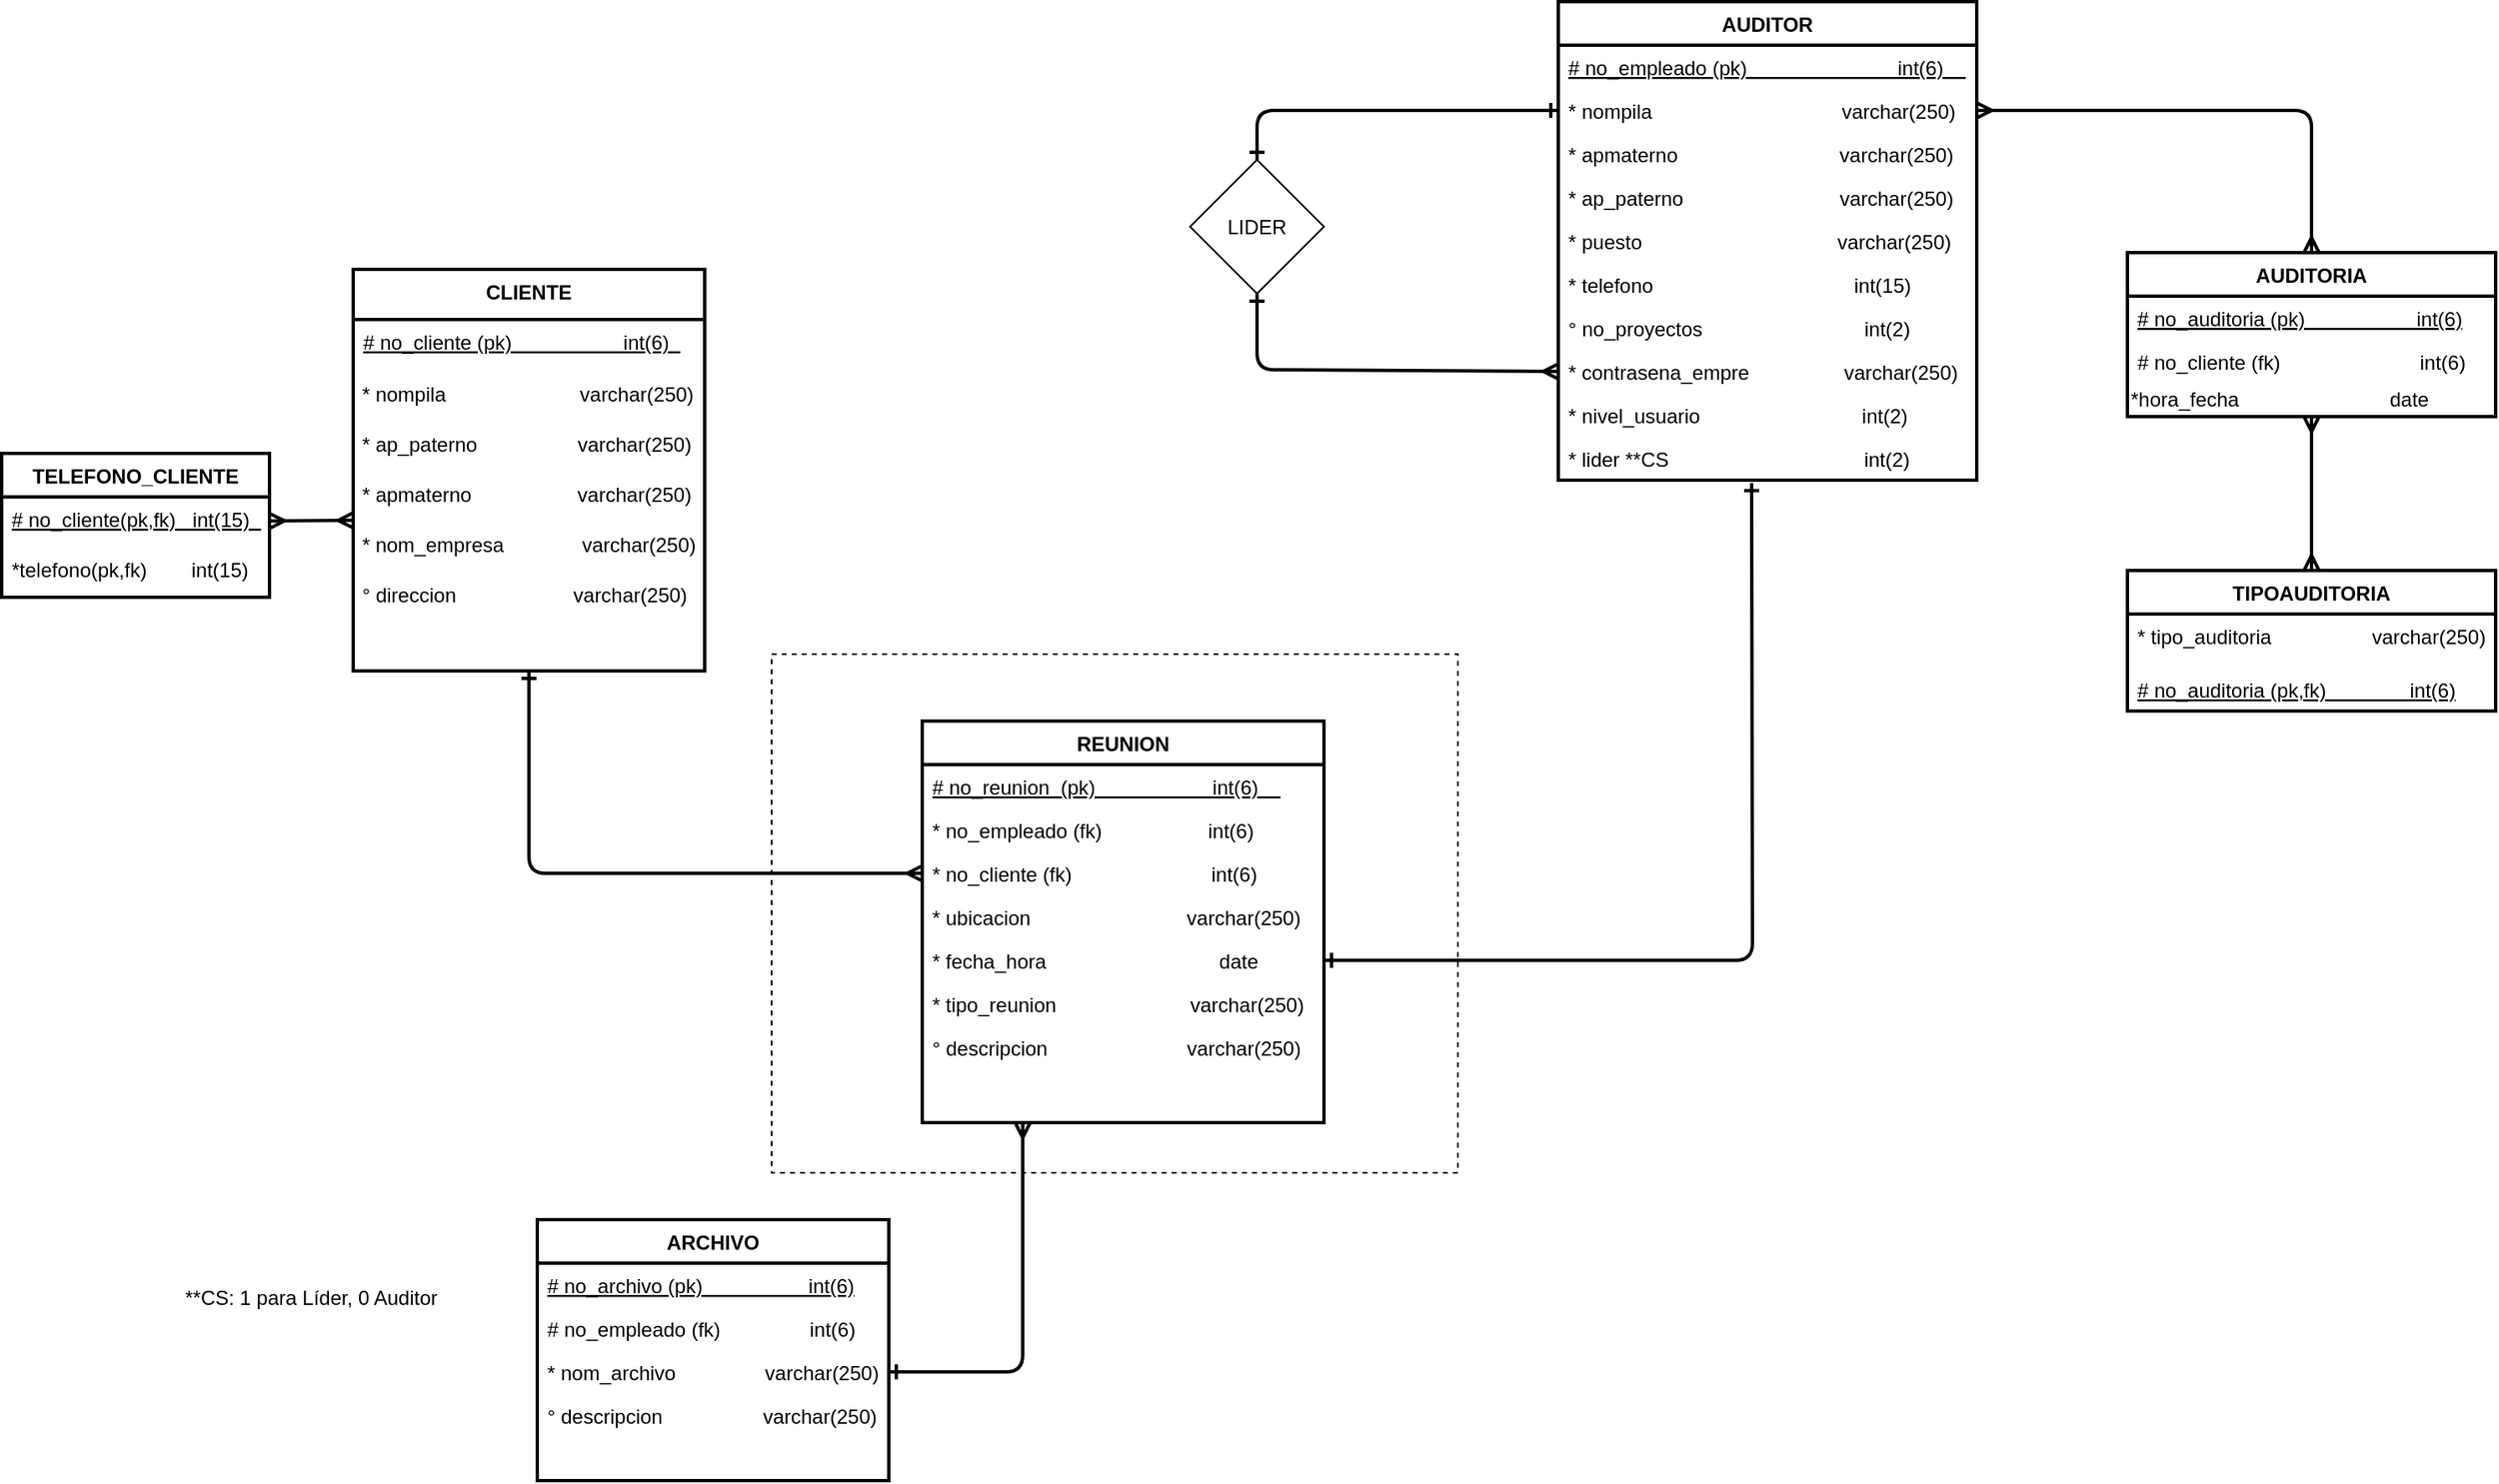 <mxfile version="14.2.9" type="github">
  <diagram id="C5RBs43oDa-KdzZeNtuy" name="Page-1">
    <mxGraphModel dx="2401" dy="1773" grid="1" gridSize="10" guides="1" tooltips="1" connect="1" arrows="1" fold="1" page="1" pageScale="1" pageWidth="827" pageHeight="1169" math="0" shadow="0">
      <root>
        <mxCell id="WIyWlLk6GJQsqaUBKTNV-0" />
        <mxCell id="WIyWlLk6GJQsqaUBKTNV-1" parent="WIyWlLk6GJQsqaUBKTNV-0" />
        <mxCell id="gr3oe_lrxex0TwQ4C50Z-101" value="" style="rounded=0;whiteSpace=wrap;html=1;dashed=1;" vertex="1" parent="WIyWlLk6GJQsqaUBKTNV-1">
          <mxGeometry x="440" y="190" width="410" height="310" as="geometry" />
        </mxCell>
        <mxCell id="gr3oe_lrxex0TwQ4C50Z-0" value="CLIENTE" style="swimlane;fontStyle=1;align=center;verticalAlign=top;childLayout=stackLayout;horizontal=1;startSize=30;horizontalStack=0;resizeParent=1;resizeLast=0;collapsible=1;marginBottom=0;rounded=0;shadow=0;strokeWidth=2;" vertex="1" parent="WIyWlLk6GJQsqaUBKTNV-1">
          <mxGeometry x="190" y="-40" width="210" height="240" as="geometry">
            <mxRectangle x="230" y="140" width="160" height="26" as="alternateBounds" />
          </mxGeometry>
        </mxCell>
        <mxCell id="gr3oe_lrxex0TwQ4C50Z-1" value="# no_cliente (pk)                    int(6)   " style="text;align=left;verticalAlign=top;spacingLeft=4;spacingRight=4;overflow=hidden;rotatable=0;points=[[0,0.5],[1,0.5]];portConstraint=eastwest;fontStyle=4" vertex="1" parent="gr3oe_lrxex0TwQ4C50Z-0">
          <mxGeometry y="30" width="210" height="30" as="geometry" />
        </mxCell>
        <mxCell id="gr3oe_lrxex0TwQ4C50Z-2" value="&amp;nbsp;* nompila&amp;nbsp; &amp;nbsp; &amp;nbsp; &amp;nbsp; &amp;nbsp; &amp;nbsp; &amp;nbsp; &amp;nbsp; &amp;nbsp; &amp;nbsp; &amp;nbsp; &amp;nbsp;&amp;nbsp;&lt;span&gt;varchar(250)&lt;/span&gt;" style="text;html=1;strokeColor=none;fillColor=none;align=left;verticalAlign=middle;whiteSpace=wrap;rounded=0;" vertex="1" parent="gr3oe_lrxex0TwQ4C50Z-0">
          <mxGeometry y="60" width="210" height="30" as="geometry" />
        </mxCell>
        <mxCell id="gr3oe_lrxex0TwQ4C50Z-3" value="&amp;nbsp;* ap_paterno&amp;nbsp; &amp;nbsp; &amp;nbsp; &amp;nbsp; &amp;nbsp; &amp;nbsp; &amp;nbsp; &amp;nbsp; &amp;nbsp;&amp;nbsp;&lt;span&gt;varchar(250)&lt;/span&gt;" style="text;html=1;strokeColor=none;fillColor=none;align=left;verticalAlign=middle;whiteSpace=wrap;rounded=0;" vertex="1" parent="gr3oe_lrxex0TwQ4C50Z-0">
          <mxGeometry y="90" width="210" height="30" as="geometry" />
        </mxCell>
        <mxCell id="gr3oe_lrxex0TwQ4C50Z-4" value="&amp;nbsp;* apmaterno&amp;nbsp; &amp;nbsp; &amp;nbsp; &amp;nbsp; &amp;nbsp; &amp;nbsp; &amp;nbsp; &amp;nbsp; &amp;nbsp; &amp;nbsp;varchar(250)" style="text;html=1;strokeColor=none;fillColor=none;align=left;verticalAlign=middle;whiteSpace=wrap;rounded=0;" vertex="1" parent="gr3oe_lrxex0TwQ4C50Z-0">
          <mxGeometry y="120" width="210" height="30" as="geometry" />
        </mxCell>
        <mxCell id="gr3oe_lrxex0TwQ4C50Z-5" value="&lt;div align=&quot;left&quot;&gt;&amp;nbsp;* nom_empresa&amp;nbsp; &amp;nbsp; &amp;nbsp; &amp;nbsp; &amp;nbsp; &amp;nbsp; &amp;nbsp; varchar(250)&lt;/div&gt;" style="text;html=1;strokeColor=none;fillColor=none;align=left;verticalAlign=middle;whiteSpace=wrap;rounded=0;" vertex="1" parent="gr3oe_lrxex0TwQ4C50Z-0">
          <mxGeometry y="150" width="210" height="30" as="geometry" />
        </mxCell>
        <mxCell id="gr3oe_lrxex0TwQ4C50Z-6" value="&amp;nbsp;° direccion&amp;nbsp; &amp;nbsp; &amp;nbsp; &amp;nbsp; &amp;nbsp; &amp;nbsp; &amp;nbsp; &amp;nbsp; &amp;nbsp; &amp;nbsp; &amp;nbsp;&lt;span&gt;varchar(250)&lt;/span&gt;" style="text;html=1;strokeColor=none;fillColor=none;align=left;verticalAlign=middle;whiteSpace=wrap;rounded=0;" vertex="1" parent="gr3oe_lrxex0TwQ4C50Z-0">
          <mxGeometry y="180" width="210" height="30" as="geometry" />
        </mxCell>
        <mxCell id="gr3oe_lrxex0TwQ4C50Z-7" value="ARCHIVO" style="swimlane;fontStyle=1;align=center;verticalAlign=top;childLayout=stackLayout;horizontal=1;startSize=26;horizontalStack=0;resizeParent=1;resizeLast=0;collapsible=1;marginBottom=0;rounded=0;shadow=0;strokeWidth=2;" vertex="1" parent="WIyWlLk6GJQsqaUBKTNV-1">
          <mxGeometry x="300" y="528" width="210" height="156" as="geometry">
            <mxRectangle x="130" y="380" width="160" height="26" as="alternateBounds" />
          </mxGeometry>
        </mxCell>
        <mxCell id="gr3oe_lrxex0TwQ4C50Z-8" value="# no_archivo (pk)                   int(6)" style="text;align=left;verticalAlign=top;spacingLeft=4;spacingRight=4;overflow=hidden;rotatable=0;points=[[0,0.5],[1,0.5]];portConstraint=eastwest;fontStyle=4" vertex="1" parent="gr3oe_lrxex0TwQ4C50Z-7">
          <mxGeometry y="26" width="210" height="26" as="geometry" />
        </mxCell>
        <mxCell id="gr3oe_lrxex0TwQ4C50Z-9" value="# no_empleado (fk)                int(6)" style="text;align=left;verticalAlign=top;spacingLeft=4;spacingRight=4;overflow=hidden;rotatable=0;points=[[0,0.5],[1,0.5]];portConstraint=eastwest;fontStyle=0" vertex="1" parent="gr3oe_lrxex0TwQ4C50Z-7">
          <mxGeometry y="52" width="210" height="26" as="geometry" />
        </mxCell>
        <mxCell id="gr3oe_lrxex0TwQ4C50Z-10" value="* nom_archivo                varchar(250)" style="text;align=left;verticalAlign=top;spacingLeft=4;spacingRight=4;overflow=hidden;rotatable=0;points=[[0,0.5],[1,0.5]];portConstraint=eastwest;rounded=0;shadow=0;html=0;" vertex="1" parent="gr3oe_lrxex0TwQ4C50Z-7">
          <mxGeometry y="78" width="210" height="26" as="geometry" />
        </mxCell>
        <mxCell id="gr3oe_lrxex0TwQ4C50Z-11" value="° descripcion                  varchar(250)" style="text;align=left;verticalAlign=top;spacingLeft=4;spacingRight=4;overflow=hidden;rotatable=0;points=[[0,0.5],[1,0.5]];portConstraint=eastwest;" vertex="1" parent="gr3oe_lrxex0TwQ4C50Z-7">
          <mxGeometry y="104" width="210" height="26" as="geometry" />
        </mxCell>
        <mxCell id="gr3oe_lrxex0TwQ4C50Z-12" value="AUDITORIA" style="swimlane;fontStyle=1;align=center;verticalAlign=top;childLayout=stackLayout;horizontal=1;startSize=26;horizontalStack=0;resizeParent=1;resizeLast=0;collapsible=1;marginBottom=0;rounded=0;shadow=0;strokeWidth=2;" vertex="1" parent="WIyWlLk6GJQsqaUBKTNV-1">
          <mxGeometry x="1250" y="-50" width="220" height="98" as="geometry">
            <mxRectangle x="340" y="380" width="170" height="26" as="alternateBounds" />
          </mxGeometry>
        </mxCell>
        <mxCell id="gr3oe_lrxex0TwQ4C50Z-13" value="# no_auditoria (pk)                    int(6)" style="text;align=left;verticalAlign=top;spacingLeft=4;spacingRight=4;overflow=hidden;rotatable=0;points=[[0,0.5],[1,0.5]];portConstraint=eastwest;fontStyle=4" vertex="1" parent="gr3oe_lrxex0TwQ4C50Z-12">
          <mxGeometry y="26" width="220" height="26" as="geometry" />
        </mxCell>
        <mxCell id="gr3oe_lrxex0TwQ4C50Z-14" value="# no_cliente (fk)                         int(6)" style="text;align=left;verticalAlign=top;spacingLeft=4;spacingRight=4;overflow=hidden;rotatable=0;points=[[0,0.5],[1,0.5]];portConstraint=eastwest;fontStyle=0" vertex="1" parent="gr3oe_lrxex0TwQ4C50Z-12">
          <mxGeometry y="52" width="220" height="26" as="geometry" />
        </mxCell>
        <mxCell id="gr3oe_lrxex0TwQ4C50Z-103" value="*hora_fecha&amp;nbsp;&amp;nbsp;&amp;nbsp;&amp;nbsp;&amp;nbsp;&amp;nbsp;&amp;nbsp;&amp;nbsp;&amp;nbsp;&amp;nbsp;&amp;nbsp; &amp;nbsp; &amp;nbsp; &amp;nbsp; &amp;nbsp; &amp;nbsp; &amp;nbsp; &amp;nbsp;&amp;nbsp; date" style="text;html=1;strokeColor=none;fillColor=none;align=left;verticalAlign=middle;whiteSpace=wrap;rounded=0;dashed=1;" vertex="1" parent="gr3oe_lrxex0TwQ4C50Z-12">
          <mxGeometry y="78" width="220" height="20" as="geometry" />
        </mxCell>
        <mxCell id="gr3oe_lrxex0TwQ4C50Z-15" value="AUDITOR" style="swimlane;fontStyle=1;align=center;verticalAlign=top;childLayout=stackLayout;horizontal=1;startSize=26;horizontalStack=0;resizeParent=1;resizeLast=0;collapsible=1;marginBottom=0;rounded=0;shadow=0;strokeWidth=2;" vertex="1" parent="WIyWlLk6GJQsqaUBKTNV-1">
          <mxGeometry x="910" y="-200" width="250" height="286" as="geometry">
            <mxRectangle x="550" y="140" width="160" height="26" as="alternateBounds" />
          </mxGeometry>
        </mxCell>
        <mxCell id="gr3oe_lrxex0TwQ4C50Z-16" value="# no_empleado (pk)                           int(6)    " style="text;align=left;verticalAlign=top;spacingLeft=4;spacingRight=4;overflow=hidden;rotatable=0;points=[[0,0.5],[1,0.5]];portConstraint=eastwest;fontStyle=4;labelBackgroundColor=#ffffff;" vertex="1" parent="gr3oe_lrxex0TwQ4C50Z-15">
          <mxGeometry y="26" width="250" height="26" as="geometry" />
        </mxCell>
        <mxCell id="gr3oe_lrxex0TwQ4C50Z-17" value="* nompila                                  varchar(250)" style="text;align=left;verticalAlign=top;spacingLeft=4;spacingRight=4;overflow=hidden;rotatable=0;points=[[0,0.5],[1,0.5]];portConstraint=eastwest;rounded=0;shadow=0;html=0;" vertex="1" parent="gr3oe_lrxex0TwQ4C50Z-15">
          <mxGeometry y="52" width="250" height="26" as="geometry" />
        </mxCell>
        <mxCell id="gr3oe_lrxex0TwQ4C50Z-18" value="* apmaterno                             varchar(250)" style="text;align=left;verticalAlign=top;spacingLeft=4;spacingRight=4;overflow=hidden;rotatable=0;points=[[0,0.5],[1,0.5]];portConstraint=eastwest;rounded=0;shadow=0;html=0;" vertex="1" parent="gr3oe_lrxex0TwQ4C50Z-15">
          <mxGeometry y="78" width="250" height="26" as="geometry" />
        </mxCell>
        <mxCell id="gr3oe_lrxex0TwQ4C50Z-19" value="* ap_paterno                            varchar(250)&#xa; " style="text;align=left;verticalAlign=top;spacingLeft=4;spacingRight=4;overflow=hidden;rotatable=0;points=[[0,0.5],[1,0.5]];portConstraint=eastwest;rounded=0;shadow=0;html=0;" vertex="1" parent="gr3oe_lrxex0TwQ4C50Z-15">
          <mxGeometry y="104" width="250" height="26" as="geometry" />
        </mxCell>
        <mxCell id="gr3oe_lrxex0TwQ4C50Z-20" value="* puesto                                   varchar(250)" style="text;align=left;verticalAlign=top;spacingLeft=4;spacingRight=4;overflow=hidden;rotatable=0;points=[[0,0.5],[1,0.5]];portConstraint=eastwest;rounded=0;shadow=0;html=0;" vertex="1" parent="gr3oe_lrxex0TwQ4C50Z-15">
          <mxGeometry y="130" width="250" height="26" as="geometry" />
        </mxCell>
        <mxCell id="gr3oe_lrxex0TwQ4C50Z-21" value="* telefono                                    int(15)" style="text;align=left;verticalAlign=top;spacingLeft=4;spacingRight=4;overflow=hidden;rotatable=0;points=[[0,0.5],[1,0.5]];portConstraint=eastwest;rounded=0;shadow=0;html=0;" vertex="1" parent="gr3oe_lrxex0TwQ4C50Z-15">
          <mxGeometry y="156" width="250" height="26" as="geometry" />
        </mxCell>
        <mxCell id="gr3oe_lrxex0TwQ4C50Z-22" value="° no_proyectos                             int(2)  " style="text;align=left;verticalAlign=top;spacingLeft=4;spacingRight=4;overflow=hidden;rotatable=0;points=[[0,0.5],[1,0.5]];portConstraint=eastwest;rounded=0;shadow=0;html=0;" vertex="1" parent="gr3oe_lrxex0TwQ4C50Z-15">
          <mxGeometry y="182" width="250" height="26" as="geometry" />
        </mxCell>
        <mxCell id="gr3oe_lrxex0TwQ4C50Z-23" value="* contrasena_empre                 varchar(250)" style="text;align=left;verticalAlign=top;spacingLeft=4;spacingRight=4;overflow=hidden;rotatable=0;points=[[0,0.5],[1,0.5]];portConstraint=eastwest;rounded=0;shadow=0;html=0;" vertex="1" parent="gr3oe_lrxex0TwQ4C50Z-15">
          <mxGeometry y="208" width="250" height="26" as="geometry" />
        </mxCell>
        <mxCell id="gr3oe_lrxex0TwQ4C50Z-24" value="* nivel_usuario                             int(2)" style="text;align=left;verticalAlign=top;spacingLeft=4;spacingRight=4;overflow=hidden;rotatable=0;points=[[0,0.5],[1,0.5]];portConstraint=eastwest;rounded=0;shadow=0;html=0;" vertex="1" parent="gr3oe_lrxex0TwQ4C50Z-15">
          <mxGeometry y="234" width="250" height="26" as="geometry" />
        </mxCell>
        <mxCell id="gr3oe_lrxex0TwQ4C50Z-25" value="* lider **CS                                   int(2)" style="text;align=left;verticalAlign=top;spacingLeft=4;spacingRight=4;overflow=hidden;rotatable=0;points=[[0,0.5],[1,0.5]];portConstraint=eastwest;rounded=0;shadow=0;html=0;" vertex="1" parent="gr3oe_lrxex0TwQ4C50Z-15">
          <mxGeometry y="260" width="250" height="26" as="geometry" />
        </mxCell>
        <mxCell id="gr3oe_lrxex0TwQ4C50Z-26" value="REUNION" style="swimlane;fontStyle=1;align=center;verticalAlign=top;childLayout=stackLayout;horizontal=1;startSize=26;horizontalStack=0;resizeParent=1;resizeLast=0;collapsible=1;marginBottom=0;rounded=0;shadow=0;strokeWidth=2;" vertex="1" parent="WIyWlLk6GJQsqaUBKTNV-1">
          <mxGeometry x="530" y="230" width="240" height="240" as="geometry">
            <mxRectangle x="550" y="140" width="160" height="26" as="alternateBounds" />
          </mxGeometry>
        </mxCell>
        <mxCell id="gr3oe_lrxex0TwQ4C50Z-27" value="# no_reunion  (pk)                     int(6)    " style="text;align=left;verticalAlign=top;spacingLeft=4;spacingRight=4;overflow=hidden;rotatable=0;points=[[0,0.5],[1,0.5]];portConstraint=eastwest;fontStyle=4;labelBackgroundColor=#ffffff;" vertex="1" parent="gr3oe_lrxex0TwQ4C50Z-26">
          <mxGeometry y="26" width="240" height="26" as="geometry" />
        </mxCell>
        <mxCell id="gr3oe_lrxex0TwQ4C50Z-28" value="* no_empleado (fk)                   int(6)" style="text;align=left;verticalAlign=top;spacingLeft=4;spacingRight=4;overflow=hidden;rotatable=0;points=[[0,0.5],[1,0.5]];portConstraint=eastwest;rounded=0;shadow=0;html=0;" vertex="1" parent="gr3oe_lrxex0TwQ4C50Z-26">
          <mxGeometry y="52" width="240" height="26" as="geometry" />
        </mxCell>
        <mxCell id="gr3oe_lrxex0TwQ4C50Z-29" value="* no_cliente (fk)                         int(6)" style="text;align=left;verticalAlign=top;spacingLeft=4;spacingRight=4;overflow=hidden;rotatable=0;points=[[0,0.5],[1,0.5]];portConstraint=eastwest;rounded=0;shadow=0;html=0;" vertex="1" parent="gr3oe_lrxex0TwQ4C50Z-26">
          <mxGeometry y="78" width="240" height="26" as="geometry" />
        </mxCell>
        <mxCell id="gr3oe_lrxex0TwQ4C50Z-30" value="* ubicacion                            varchar(250)&#xa; " style="text;align=left;verticalAlign=top;spacingLeft=4;spacingRight=4;overflow=hidden;rotatable=0;points=[[0,0.5],[1,0.5]];portConstraint=eastwest;rounded=0;shadow=0;html=0;" vertex="1" parent="gr3oe_lrxex0TwQ4C50Z-26">
          <mxGeometry y="104" width="240" height="26" as="geometry" />
        </mxCell>
        <mxCell id="gr3oe_lrxex0TwQ4C50Z-31" value="* fecha_hora                               date" style="text;align=left;verticalAlign=top;spacingLeft=4;spacingRight=4;overflow=hidden;rotatable=0;points=[[0,0.5],[1,0.5]];portConstraint=eastwest;rounded=0;shadow=0;html=0;" vertex="1" parent="gr3oe_lrxex0TwQ4C50Z-26">
          <mxGeometry y="130" width="240" height="26" as="geometry" />
        </mxCell>
        <mxCell id="gr3oe_lrxex0TwQ4C50Z-32" value="* tipo_reunion                        varchar(250)" style="text;align=left;verticalAlign=top;spacingLeft=4;spacingRight=4;overflow=hidden;rotatable=0;points=[[0,0.5],[1,0.5]];portConstraint=eastwest;rounded=0;shadow=0;html=0;" vertex="1" parent="gr3oe_lrxex0TwQ4C50Z-26">
          <mxGeometry y="156" width="240" height="26" as="geometry" />
        </mxCell>
        <mxCell id="gr3oe_lrxex0TwQ4C50Z-33" value="° descripcion                         varchar(250)" style="text;align=left;verticalAlign=top;spacingLeft=4;spacingRight=4;overflow=hidden;rotatable=0;points=[[0,0.5],[1,0.5]];portConstraint=eastwest;rounded=0;shadow=0;html=0;" vertex="1" parent="gr3oe_lrxex0TwQ4C50Z-26">
          <mxGeometry y="182" width="240" height="26" as="geometry" />
        </mxCell>
        <mxCell id="gr3oe_lrxex0TwQ4C50Z-34" value="" style="endArrow=ERmany;startArrow=ERone;html=1;entryX=0;entryY=0.5;entryDx=0;entryDy=0;startFill=0;endFill=0;strokeWidth=2;exitX=0.5;exitY=1;exitDx=0;exitDy=0;" edge="1" parent="WIyWlLk6GJQsqaUBKTNV-1" source="gr3oe_lrxex0TwQ4C50Z-0" target="gr3oe_lrxex0TwQ4C50Z-29">
          <mxGeometry width="50" height="50" relative="1" as="geometry">
            <mxPoint x="290" y="280" as="sourcePoint" />
            <mxPoint x="360" y="290" as="targetPoint" />
            <Array as="points">
              <mxPoint x="295" y="321" />
            </Array>
          </mxGeometry>
        </mxCell>
        <mxCell id="gr3oe_lrxex0TwQ4C50Z-35" value="" style="endArrow=ERone;startArrow=ERone;html=1;startFill=0;endFill=0;strokeWidth=2;entryX=0.462;entryY=1.066;entryDx=0;entryDy=0;entryPerimeter=0;exitX=1;exitY=0.5;exitDx=0;exitDy=0;" edge="1" parent="WIyWlLk6GJQsqaUBKTNV-1" target="gr3oe_lrxex0TwQ4C50Z-25" source="gr3oe_lrxex0TwQ4C50Z-31">
          <mxGeometry width="50" height="50" relative="1" as="geometry">
            <mxPoint x="654" y="366" as="sourcePoint" />
            <mxPoint x="887" y="366" as="targetPoint" />
            <Array as="points">
              <mxPoint x="1026" y="373" />
            </Array>
          </mxGeometry>
        </mxCell>
        <mxCell id="gr3oe_lrxex0TwQ4C50Z-36" value="" style="endArrow=ERmany;startArrow=ERone;html=1;startFill=0;endFill=0;strokeWidth=2;exitX=1;exitY=0.5;exitDx=0;exitDy=0;entryX=0.25;entryY=1;entryDx=0;entryDy=0;" edge="1" parent="WIyWlLk6GJQsqaUBKTNV-1" source="gr3oe_lrxex0TwQ4C50Z-10" target="gr3oe_lrxex0TwQ4C50Z-26">
          <mxGeometry width="50" height="50" relative="1" as="geometry">
            <mxPoint x="390" y="572" as="sourcePoint" />
            <mxPoint x="548.619" y="500" as="targetPoint" />
            <Array as="points">
              <mxPoint x="590" y="619" />
            </Array>
          </mxGeometry>
        </mxCell>
        <mxCell id="gr3oe_lrxex0TwQ4C50Z-37" value="" style="endArrow=ERmany;startArrow=ERmany;html=1;startFill=0;endFill=0;strokeWidth=2;exitX=0.5;exitY=0;exitDx=0;exitDy=0;entryX=1;entryY=0.5;entryDx=0;entryDy=0;" edge="1" parent="WIyWlLk6GJQsqaUBKTNV-1" source="gr3oe_lrxex0TwQ4C50Z-12" target="gr3oe_lrxex0TwQ4C50Z-17">
          <mxGeometry width="50" height="50" relative="1" as="geometry">
            <mxPoint x="390" y="581" as="sourcePoint" />
            <mxPoint x="820" y="60" as="targetPoint" />
            <Array as="points">
              <mxPoint x="1360" y="-135" />
            </Array>
          </mxGeometry>
        </mxCell>
        <mxCell id="gr3oe_lrxex0TwQ4C50Z-38" value="TIPOAUDITORIA" style="swimlane;fontStyle=1;align=center;verticalAlign=top;childLayout=stackLayout;horizontal=1;startSize=26;horizontalStack=0;resizeParent=1;resizeLast=0;collapsible=1;marginBottom=0;rounded=0;shadow=0;strokeWidth=2;" vertex="1" parent="WIyWlLk6GJQsqaUBKTNV-1">
          <mxGeometry x="1250" y="140" width="220" height="84" as="geometry">
            <mxRectangle x="340" y="380" width="170" height="26" as="alternateBounds" />
          </mxGeometry>
        </mxCell>
        <mxCell id="gr3oe_lrxex0TwQ4C50Z-40" value="* tipo_auditoria                  varchar(250)" style="text;align=left;verticalAlign=top;spacingLeft=4;spacingRight=4;overflow=hidden;rotatable=0;points=[[0,0.5],[1,0.5]];portConstraint=eastwest;" vertex="1" parent="gr3oe_lrxex0TwQ4C50Z-38">
          <mxGeometry y="26" width="220" height="32" as="geometry" />
        </mxCell>
        <mxCell id="gr3oe_lrxex0TwQ4C50Z-39" value="# no_auditoria (pk,fk)               int(6)" style="text;align=left;verticalAlign=top;spacingLeft=4;spacingRight=4;overflow=hidden;rotatable=0;points=[[0,0.5],[1,0.5]];portConstraint=eastwest;fontStyle=4" vertex="1" parent="gr3oe_lrxex0TwQ4C50Z-38">
          <mxGeometry y="58" width="220" height="26" as="geometry" />
        </mxCell>
        <mxCell id="gr3oe_lrxex0TwQ4C50Z-41" value="TELEFONO_CLIENTE" style="swimlane;fontStyle=1;childLayout=stackLayout;horizontal=1;startSize=26;horizontalStack=0;resizeParent=1;resizeParentMax=0;resizeLast=0;collapsible=1;marginBottom=0;align=center;fontSize=12;strokeWidth=2;" vertex="1" parent="WIyWlLk6GJQsqaUBKTNV-1">
          <mxGeometry x="-20" y="70" width="160" height="86" as="geometry" />
        </mxCell>
        <mxCell id="gr3oe_lrxex0TwQ4C50Z-42" value="# no_cliente(pk,fk)   int(15)     " style="text;strokeColor=none;fillColor=none;spacingLeft=4;spacingRight=4;overflow=hidden;rotatable=0;points=[[0,0.5],[1,0.5]];portConstraint=eastwest;fontSize=12;fontStyle=4" vertex="1" parent="gr3oe_lrxex0TwQ4C50Z-41">
          <mxGeometry y="26" width="160" height="30" as="geometry" />
        </mxCell>
        <mxCell id="gr3oe_lrxex0TwQ4C50Z-43" value="*telefono(pk,fk)        int(15)          " style="text;strokeColor=none;fillColor=none;spacingLeft=4;spacingRight=4;overflow=hidden;rotatable=0;points=[[0,0.5],[1,0.5]];portConstraint=eastwest;fontSize=12;" vertex="1" parent="gr3oe_lrxex0TwQ4C50Z-41">
          <mxGeometry y="56" width="160" height="30" as="geometry" />
        </mxCell>
        <mxCell id="gr3oe_lrxex0TwQ4C50Z-44" value="" style="endArrow=ERmany;startArrow=ERmany;html=1;startFill=0;endFill=0;strokeWidth=2;entryX=0.5;entryY=1;entryDx=0;entryDy=0;exitX=0.5;exitY=0;exitDx=0;exitDy=0;" edge="1" parent="WIyWlLk6GJQsqaUBKTNV-1" source="gr3oe_lrxex0TwQ4C50Z-38" target="gr3oe_lrxex0TwQ4C50Z-12">
          <mxGeometry width="50" height="50" relative="1" as="geometry">
            <mxPoint x="1310" y="120" as="sourcePoint" />
            <mxPoint x="930" y="540" as="targetPoint" />
            <Array as="points" />
          </mxGeometry>
        </mxCell>
        <mxCell id="gr3oe_lrxex0TwQ4C50Z-45" value="" style="endArrow=ERmany;html=1;entryX=0;entryY=0;entryDx=0;entryDy=0;startArrow=ERmany;startFill=0;strokeWidth=2;endFill=0;" edge="1" parent="WIyWlLk6GJQsqaUBKTNV-1" source="gr3oe_lrxex0TwQ4C50Z-42" target="gr3oe_lrxex0TwQ4C50Z-5">
          <mxGeometry width="50" height="50" relative="1" as="geometry">
            <mxPoint x="230" y="350" as="sourcePoint" />
            <mxPoint x="280" y="300" as="targetPoint" />
            <Array as="points" />
          </mxGeometry>
        </mxCell>
        <mxCell id="gr3oe_lrxex0TwQ4C50Z-46" value="" style="endArrow=ERone;html=1;entryX=0.5;entryY=0;entryDx=0;entryDy=0;startArrow=ERone;startFill=0;endFill=0;strokeWidth=2;exitX=0;exitY=0.5;exitDx=0;exitDy=0;" edge="1" parent="WIyWlLk6GJQsqaUBKTNV-1" source="gr3oe_lrxex0TwQ4C50Z-17">
          <mxGeometry width="50" height="50" relative="1" as="geometry">
            <mxPoint x="820" y="-160" as="sourcePoint" />
            <mxPoint x="730.0" y="-105.5" as="targetPoint" />
            <Array as="points">
              <mxPoint x="730" y="-135" />
            </Array>
          </mxGeometry>
        </mxCell>
        <mxCell id="gr3oe_lrxex0TwQ4C50Z-47" value="" style="endArrow=ERone;html=1;entryX=0.5;entryY=1;entryDx=0;entryDy=0;exitX=0;exitY=0.5;exitDx=0;exitDy=0;startArrow=ERmany;startFill=0;endFill=0;strokeWidth=2;" edge="1" parent="WIyWlLk6GJQsqaUBKTNV-1" source="gr3oe_lrxex0TwQ4C50Z-23">
          <mxGeometry width="50" height="50" relative="1" as="geometry">
            <mxPoint x="570" y="54.5" as="sourcePoint" />
            <mxPoint x="730.0" y="-25.5" as="targetPoint" />
            <Array as="points">
              <mxPoint x="730" y="20" />
            </Array>
          </mxGeometry>
        </mxCell>
        <mxCell id="gr3oe_lrxex0TwQ4C50Z-48" value="**CS: 1 para Líder, 0 Auditor" style="text;html=1;strokeColor=none;fillColor=none;align=center;verticalAlign=middle;whiteSpace=wrap;rounded=0;" vertex="1" parent="WIyWlLk6GJQsqaUBKTNV-1">
          <mxGeometry x="50" y="560" width="230" height="30" as="geometry" />
        </mxCell>
        <mxCell id="gr3oe_lrxex0TwQ4C50Z-98" value="LIDER" style="rhombus;whiteSpace=wrap;html=1;" vertex="1" parent="WIyWlLk6GJQsqaUBKTNV-1">
          <mxGeometry x="690" y="-105.5" width="80" height="80" as="geometry" />
        </mxCell>
      </root>
    </mxGraphModel>
  </diagram>
</mxfile>
